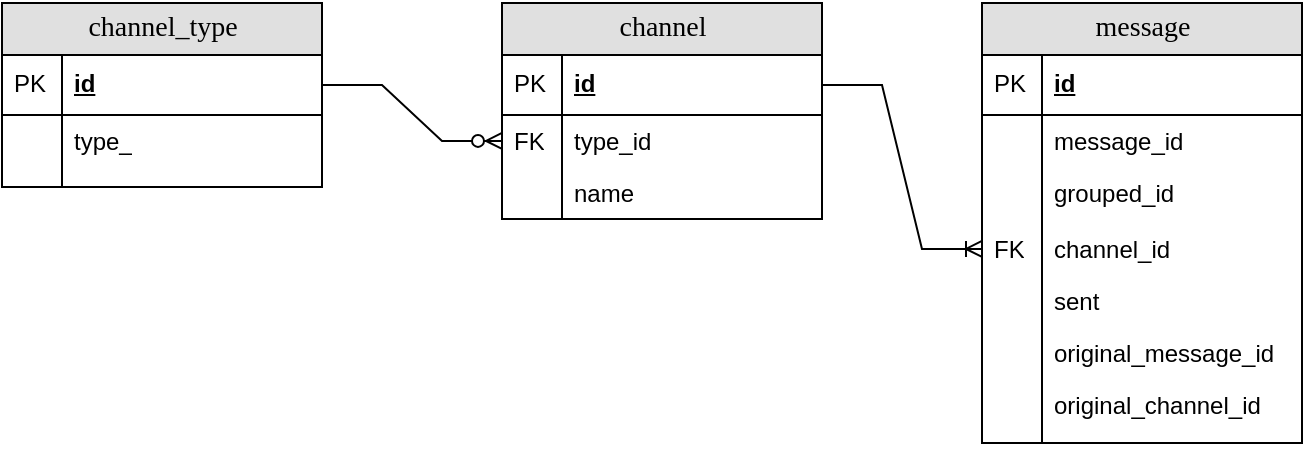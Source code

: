 <mxfile version="25.0.1">
  <diagram name="Page-1" id="e56a1550-8fbb-45ad-956c-1786394a9013">
    <mxGraphModel dx="761" dy="1198" grid="1" gridSize="10" guides="1" tooltips="1" connect="1" arrows="1" fold="1" page="1" pageScale="1" pageWidth="1100" pageHeight="850" background="none" math="0" shadow="0">
      <root>
        <mxCell id="0" />
        <mxCell id="1" parent="0" />
        <mxCell id="2e49270ec7c68f3f-80" value="channel_type" style="swimlane;html=1;fontStyle=0;childLayout=stackLayout;horizontal=1;startSize=26;fillColor=#e0e0e0;horizontalStack=0;resizeParent=1;resizeLast=0;collapsible=1;marginBottom=0;swimlaneFillColor=#ffffff;align=center;rounded=0;shadow=0;comic=0;labelBackgroundColor=none;strokeWidth=1;fontFamily=Verdana;fontSize=14" parent="1" vertex="1">
          <mxGeometry x="150" y="332.46" width="160" height="92" as="geometry" />
        </mxCell>
        <mxCell id="2e49270ec7c68f3f-81" value="id" style="shape=partialRectangle;top=0;left=0;right=0;bottom=1;html=1;align=left;verticalAlign=middle;fillColor=none;spacingLeft=34;spacingRight=4;whiteSpace=wrap;overflow=hidden;rotatable=0;points=[[0,0.5],[1,0.5]];portConstraint=eastwest;dropTarget=0;fontStyle=5;" parent="2e49270ec7c68f3f-80" vertex="1">
          <mxGeometry y="26" width="160" height="30" as="geometry" />
        </mxCell>
        <mxCell id="2e49270ec7c68f3f-82" value="PK" style="shape=partialRectangle;top=0;left=0;bottom=0;html=1;fillColor=none;align=left;verticalAlign=middle;spacingLeft=4;spacingRight=4;whiteSpace=wrap;overflow=hidden;rotatable=0;points=[];portConstraint=eastwest;part=1;" parent="2e49270ec7c68f3f-81" vertex="1" connectable="0">
          <mxGeometry width="30" height="30" as="geometry" />
        </mxCell>
        <mxCell id="2e49270ec7c68f3f-83" value="type_" style="shape=partialRectangle;top=0;left=0;right=0;bottom=0;html=1;align=left;verticalAlign=top;fillColor=none;spacingLeft=34;spacingRight=4;whiteSpace=wrap;overflow=hidden;rotatable=0;points=[[0,0.5],[1,0.5]];portConstraint=eastwest;dropTarget=0;" parent="2e49270ec7c68f3f-80" vertex="1">
          <mxGeometry y="56" width="160" height="26" as="geometry" />
        </mxCell>
        <mxCell id="2e49270ec7c68f3f-84" value="" style="shape=partialRectangle;top=0;left=0;bottom=0;html=1;fillColor=none;align=left;verticalAlign=top;spacingLeft=4;spacingRight=4;whiteSpace=wrap;overflow=hidden;rotatable=0;points=[];portConstraint=eastwest;part=1;" parent="2e49270ec7c68f3f-83" vertex="1" connectable="0">
          <mxGeometry width="30" height="26" as="geometry" />
        </mxCell>
        <mxCell id="2e49270ec7c68f3f-89" value="" style="shape=partialRectangle;top=0;left=0;right=0;bottom=0;html=1;align=left;verticalAlign=top;fillColor=none;spacingLeft=34;spacingRight=4;whiteSpace=wrap;overflow=hidden;rotatable=0;points=[[0,0.5],[1,0.5]];portConstraint=eastwest;dropTarget=0;" parent="2e49270ec7c68f3f-80" vertex="1">
          <mxGeometry y="82" width="160" height="10" as="geometry" />
        </mxCell>
        <mxCell id="2e49270ec7c68f3f-90" value="" style="shape=partialRectangle;top=0;left=0;bottom=0;html=1;fillColor=none;align=left;verticalAlign=top;spacingLeft=4;spacingRight=4;whiteSpace=wrap;overflow=hidden;rotatable=0;points=[];portConstraint=eastwest;part=1;" parent="2e49270ec7c68f3f-89" vertex="1" connectable="0">
          <mxGeometry width="30" height="10" as="geometry" />
        </mxCell>
        <mxCell id="V-rpHK0mYlsoMVliw2Le-1" value="channel" style="swimlane;html=1;fontStyle=0;childLayout=stackLayout;horizontal=1;startSize=26;fillColor=#e0e0e0;horizontalStack=0;resizeParent=1;resizeLast=0;collapsible=1;marginBottom=0;swimlaneFillColor=#ffffff;align=center;rounded=0;shadow=0;comic=0;labelBackgroundColor=none;strokeWidth=1;fontFamily=Verdana;fontSize=14" parent="1" vertex="1">
          <mxGeometry x="400" y="332.46" width="160" height="108" as="geometry" />
        </mxCell>
        <mxCell id="V-rpHK0mYlsoMVliw2Le-2" value="id" style="shape=partialRectangle;top=0;left=0;right=0;bottom=1;html=1;align=left;verticalAlign=middle;fillColor=none;spacingLeft=34;spacingRight=4;whiteSpace=wrap;overflow=hidden;rotatable=0;points=[[0,0.5],[1,0.5]];portConstraint=eastwest;dropTarget=0;fontStyle=5;" parent="V-rpHK0mYlsoMVliw2Le-1" vertex="1">
          <mxGeometry y="26" width="160" height="30" as="geometry" />
        </mxCell>
        <mxCell id="V-rpHK0mYlsoMVliw2Le-3" value="PK" style="shape=partialRectangle;top=0;left=0;bottom=0;html=1;fillColor=none;align=left;verticalAlign=middle;spacingLeft=4;spacingRight=4;whiteSpace=wrap;overflow=hidden;rotatable=0;points=[];portConstraint=eastwest;part=1;" parent="V-rpHK0mYlsoMVliw2Le-2" vertex="1" connectable="0">
          <mxGeometry width="30" height="30" as="geometry" />
        </mxCell>
        <mxCell id="V-rpHK0mYlsoMVliw2Le-4" value="type_id" style="shape=partialRectangle;top=0;left=0;right=0;bottom=0;html=1;align=left;verticalAlign=top;fillColor=none;spacingLeft=34;spacingRight=4;whiteSpace=wrap;overflow=hidden;rotatable=0;points=[[0,0.5],[1,0.5]];portConstraint=eastwest;dropTarget=0;" parent="V-rpHK0mYlsoMVliw2Le-1" vertex="1">
          <mxGeometry y="56" width="160" height="26" as="geometry" />
        </mxCell>
        <mxCell id="V-rpHK0mYlsoMVliw2Le-5" value="FK" style="shape=partialRectangle;top=0;left=0;bottom=0;html=1;fillColor=none;align=left;verticalAlign=top;spacingLeft=4;spacingRight=4;whiteSpace=wrap;overflow=hidden;rotatable=0;points=[];portConstraint=eastwest;part=1;" parent="V-rpHK0mYlsoMVliw2Le-4" vertex="1" connectable="0">
          <mxGeometry width="30" height="26" as="geometry" />
        </mxCell>
        <mxCell id="V-rpHK0mYlsoMVliw2Le-8" value="name" style="shape=partialRectangle;top=0;left=0;right=0;bottom=0;html=1;align=left;verticalAlign=top;fillColor=none;spacingLeft=34;spacingRight=4;whiteSpace=wrap;overflow=hidden;rotatable=0;points=[[0,0.5],[1,0.5]];portConstraint=eastwest;dropTarget=0;" parent="V-rpHK0mYlsoMVliw2Le-1" vertex="1">
          <mxGeometry y="82" width="160" height="26" as="geometry" />
        </mxCell>
        <mxCell id="V-rpHK0mYlsoMVliw2Le-9" value="" style="shape=partialRectangle;top=0;left=0;bottom=0;html=1;fillColor=none;align=left;verticalAlign=top;spacingLeft=4;spacingRight=4;whiteSpace=wrap;overflow=hidden;rotatable=0;points=[];portConstraint=eastwest;part=1;" parent="V-rpHK0mYlsoMVliw2Le-8" vertex="1" connectable="0">
          <mxGeometry width="30" height="26" as="geometry" />
        </mxCell>
        <mxCell id="V-rpHK0mYlsoMVliw2Le-10" value="message" style="swimlane;html=1;fontStyle=0;childLayout=stackLayout;horizontal=1;startSize=26;fillColor=#e0e0e0;horizontalStack=0;resizeParent=1;resizeLast=0;collapsible=1;marginBottom=0;swimlaneFillColor=#ffffff;align=center;rounded=0;shadow=0;comic=0;labelBackgroundColor=none;strokeWidth=1;fontFamily=Verdana;fontSize=14" parent="1" vertex="1">
          <mxGeometry x="640" y="332.46" width="160" height="220" as="geometry" />
        </mxCell>
        <mxCell id="V-rpHK0mYlsoMVliw2Le-11" value="id" style="shape=partialRectangle;top=0;left=0;right=0;bottom=1;html=1;align=left;verticalAlign=middle;fillColor=none;spacingLeft=34;spacingRight=4;whiteSpace=wrap;overflow=hidden;rotatable=0;points=[[0,0.5],[1,0.5]];portConstraint=eastwest;dropTarget=0;fontStyle=5;" parent="V-rpHK0mYlsoMVliw2Le-10" vertex="1">
          <mxGeometry y="26" width="160" height="30" as="geometry" />
        </mxCell>
        <mxCell id="V-rpHK0mYlsoMVliw2Le-12" value="PK" style="shape=partialRectangle;top=0;left=0;bottom=0;html=1;fillColor=none;align=left;verticalAlign=middle;spacingLeft=4;spacingRight=4;whiteSpace=wrap;overflow=hidden;rotatable=0;points=[];portConstraint=eastwest;part=1;" parent="V-rpHK0mYlsoMVliw2Le-11" vertex="1" connectable="0">
          <mxGeometry width="30" height="30" as="geometry" />
        </mxCell>
        <mxCell id="V-rpHK0mYlsoMVliw2Le-13" value="message_id" style="shape=partialRectangle;top=0;left=0;right=0;bottom=0;html=1;align=left;verticalAlign=top;fillColor=none;spacingLeft=34;spacingRight=4;whiteSpace=wrap;overflow=hidden;rotatable=0;points=[[0,0.5],[1,0.5]];portConstraint=eastwest;dropTarget=0;" parent="V-rpHK0mYlsoMVliw2Le-10" vertex="1">
          <mxGeometry y="56" width="160" height="26" as="geometry" />
        </mxCell>
        <mxCell id="V-rpHK0mYlsoMVliw2Le-14" value="" style="shape=partialRectangle;top=0;left=0;bottom=0;html=1;fillColor=none;align=left;verticalAlign=top;spacingLeft=4;spacingRight=4;whiteSpace=wrap;overflow=hidden;rotatable=0;points=[];portConstraint=eastwest;part=1;" parent="V-rpHK0mYlsoMVliw2Le-13" vertex="1" connectable="0">
          <mxGeometry width="30" height="26" as="geometry" />
        </mxCell>
        <mxCell id="V-rpHK0mYlsoMVliw2Le-15" value="grouped_id" style="shape=partialRectangle;top=0;left=0;right=0;bottom=0;html=1;align=left;verticalAlign=top;fillColor=none;spacingLeft=34;spacingRight=4;whiteSpace=wrap;overflow=hidden;rotatable=0;points=[[0,0.5],[1,0.5]];portConstraint=eastwest;dropTarget=0;" parent="V-rpHK0mYlsoMVliw2Le-10" vertex="1">
          <mxGeometry y="82" width="160" height="28" as="geometry" />
        </mxCell>
        <mxCell id="V-rpHK0mYlsoMVliw2Le-16" value="" style="shape=partialRectangle;top=0;left=0;bottom=0;html=1;fillColor=none;align=left;verticalAlign=top;spacingLeft=4;spacingRight=4;whiteSpace=wrap;overflow=hidden;rotatable=0;points=[];portConstraint=eastwest;part=1;" parent="V-rpHK0mYlsoMVliw2Le-15" vertex="1" connectable="0">
          <mxGeometry width="30" height="28" as="geometry" />
        </mxCell>
        <mxCell id="V-rpHK0mYlsoMVliw2Le-17" value="channel_id" style="shape=partialRectangle;top=0;left=0;right=0;bottom=0;html=1;align=left;verticalAlign=top;fillColor=none;spacingLeft=34;spacingRight=4;whiteSpace=wrap;overflow=hidden;rotatable=0;points=[[0,0.5],[1,0.5]];portConstraint=eastwest;dropTarget=0;" parent="V-rpHK0mYlsoMVliw2Le-10" vertex="1">
          <mxGeometry y="110" width="160" height="26" as="geometry" />
        </mxCell>
        <mxCell id="V-rpHK0mYlsoMVliw2Le-18" value="FK" style="shape=partialRectangle;top=0;left=0;bottom=0;html=1;fillColor=none;align=left;verticalAlign=top;spacingLeft=4;spacingRight=4;whiteSpace=wrap;overflow=hidden;rotatable=0;points=[];portConstraint=eastwest;part=1;" parent="V-rpHK0mYlsoMVliw2Le-17" vertex="1" connectable="0">
          <mxGeometry width="30" height="26" as="geometry" />
        </mxCell>
        <mxCell id="V-rpHK0mYlsoMVliw2Le-19" value="sent" style="shape=partialRectangle;top=0;left=0;right=0;bottom=0;html=1;align=left;verticalAlign=top;fillColor=none;spacingLeft=34;spacingRight=4;whiteSpace=wrap;overflow=hidden;rotatable=0;points=[[0,0.5],[1,0.5]];portConstraint=eastwest;dropTarget=0;" parent="V-rpHK0mYlsoMVliw2Le-10" vertex="1">
          <mxGeometry y="136" width="160" height="26" as="geometry" />
        </mxCell>
        <mxCell id="V-rpHK0mYlsoMVliw2Le-20" value="" style="shape=partialRectangle;top=0;left=0;bottom=0;html=1;fillColor=none;align=left;verticalAlign=top;spacingLeft=4;spacingRight=4;whiteSpace=wrap;overflow=hidden;rotatable=0;points=[];portConstraint=eastwest;part=1;" parent="V-rpHK0mYlsoMVliw2Le-19" vertex="1" connectable="0">
          <mxGeometry width="30" height="26" as="geometry" />
        </mxCell>
        <mxCell id="V-rpHK0mYlsoMVliw2Le-21" value="original_message_id" style="shape=partialRectangle;top=0;left=0;right=0;bottom=0;html=1;align=left;verticalAlign=top;fillColor=none;spacingLeft=34;spacingRight=4;whiteSpace=wrap;overflow=hidden;rotatable=0;points=[[0,0.5],[1,0.5]];portConstraint=eastwest;dropTarget=0;" parent="V-rpHK0mYlsoMVliw2Le-10" vertex="1">
          <mxGeometry y="162" width="160" height="26" as="geometry" />
        </mxCell>
        <mxCell id="V-rpHK0mYlsoMVliw2Le-22" value="" style="shape=partialRectangle;top=0;left=0;bottom=0;html=1;fillColor=none;align=left;verticalAlign=top;spacingLeft=4;spacingRight=4;whiteSpace=wrap;overflow=hidden;rotatable=0;points=[];portConstraint=eastwest;part=1;" parent="V-rpHK0mYlsoMVliw2Le-21" vertex="1" connectable="0">
          <mxGeometry width="30" height="26" as="geometry" />
        </mxCell>
        <mxCell id="LpNfbVs96jh4Se3b6OaB-1" value="original_channel_id" style="shape=partialRectangle;top=0;left=0;right=0;bottom=0;html=1;align=left;verticalAlign=top;fillColor=none;spacingLeft=34;spacingRight=4;whiteSpace=wrap;overflow=hidden;rotatable=0;points=[[0,0.5],[1,0.5]];portConstraint=eastwest;dropTarget=0;" vertex="1" parent="V-rpHK0mYlsoMVliw2Le-10">
          <mxGeometry y="188" width="160" height="32" as="geometry" />
        </mxCell>
        <mxCell id="LpNfbVs96jh4Se3b6OaB-2" value="" style="shape=partialRectangle;top=0;left=0;bottom=0;html=1;fillColor=none;align=left;verticalAlign=top;spacingLeft=4;spacingRight=4;whiteSpace=wrap;overflow=hidden;rotatable=0;points=[];portConstraint=eastwest;part=1;" vertex="1" connectable="0" parent="LpNfbVs96jh4Se3b6OaB-1">
          <mxGeometry width="30" height="32" as="geometry" />
        </mxCell>
        <mxCell id="V-rpHK0mYlsoMVliw2Le-23" value="" style="edgeStyle=entityRelationEdgeStyle;fontSize=12;html=1;endArrow=ERzeroToMany;endFill=1;rounded=0;exitX=1;exitY=0.5;exitDx=0;exitDy=0;entryX=0;entryY=0.5;entryDx=0;entryDy=0;" parent="1" source="2e49270ec7c68f3f-81" target="V-rpHK0mYlsoMVliw2Le-4" edge="1">
          <mxGeometry width="100" height="100" relative="1" as="geometry">
            <mxPoint x="360" y="552.46" as="sourcePoint" />
            <mxPoint x="460" y="452.46" as="targetPoint" />
          </mxGeometry>
        </mxCell>
        <mxCell id="V-rpHK0mYlsoMVliw2Le-25" value="" style="edgeStyle=entityRelationEdgeStyle;fontSize=12;html=1;endArrow=ERoneToMany;rounded=0;exitX=1;exitY=0.5;exitDx=0;exitDy=0;entryX=0;entryY=0.5;entryDx=0;entryDy=0;" parent="1" source="V-rpHK0mYlsoMVliw2Le-2" target="V-rpHK0mYlsoMVliw2Le-17" edge="1">
          <mxGeometry width="100" height="100" relative="1" as="geometry">
            <mxPoint x="580" y="444.46" as="sourcePoint" />
            <mxPoint x="660" y="432.46" as="targetPoint" />
          </mxGeometry>
        </mxCell>
      </root>
    </mxGraphModel>
  </diagram>
</mxfile>
